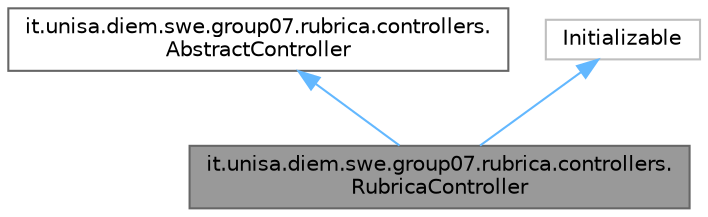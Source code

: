 digraph "it.unisa.diem.swe.group07.rubrica.controllers.RubricaController"
{
 // LATEX_PDF_SIZE
  bgcolor="transparent";
  edge [fontname=Helvetica,fontsize=10,labelfontname=Helvetica,labelfontsize=10];
  node [fontname=Helvetica,fontsize=10,shape=box,height=0.2,width=0.4];
  Node1 [id="Node000001",label="it.unisa.diem.swe.group07.rubrica.controllers.\lRubricaController",height=0.2,width=0.4,color="gray40", fillcolor="grey60", style="filled", fontcolor="black",tooltip="La classe rappresenta il controllore responsabile della gestione della vista principale."];
  Node2 -> Node1 [id="edge1_Node000001_Node000002",dir="back",color="steelblue1",style="solid",tooltip=" "];
  Node2 [id="Node000002",label="it.unisa.diem.swe.group07.rubrica.controllers.\lAbstractController",height=0.2,width=0.4,color="gray40", fillcolor="white", style="filled",URL="$classit_1_1unisa_1_1diem_1_1swe_1_1group07_1_1rubrica_1_1controllers_1_1_abstract_controller.html",tooltip="La classe rappresenta un controllore astratto utilizzato nel pattern MVC. Il controllore istanzia un ..."];
  Node3 -> Node1 [id="edge2_Node000001_Node000003",dir="back",color="steelblue1",style="solid",tooltip=" "];
  Node3 [id="Node000003",label="Initializable",height=0.2,width=0.4,color="grey75", fillcolor="white", style="filled",tooltip=" "];
}
